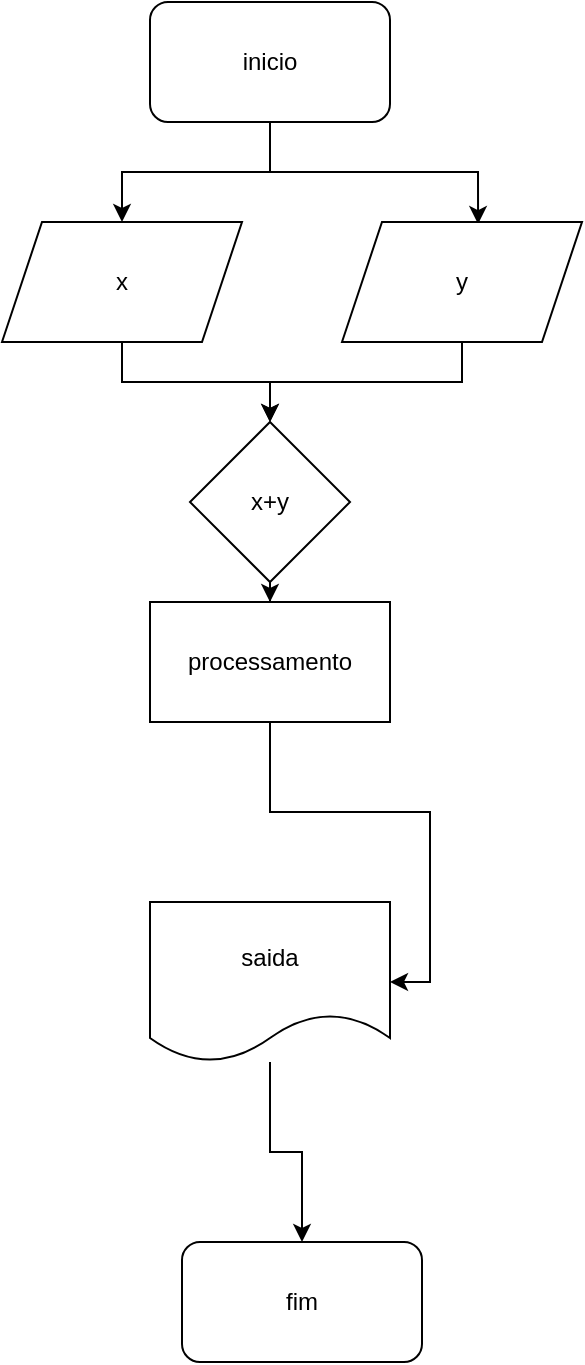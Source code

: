 <mxfile version="17.1.3" type="github"><diagram id="41i6ykr-8fb3hP3-e1fZ" name="Page-1"><mxGraphModel dx="1240" dy="689" grid="1" gridSize="10" guides="1" tooltips="1" connect="1" arrows="1" fold="1" page="1" pageScale="1" pageWidth="827" pageHeight="1169" math="0" shadow="0"><root><mxCell id="0"/><mxCell id="1" parent="0"/><mxCell id="NmY_XiNPB2C1pSM7X4Uj-10" value="" style="edgeStyle=orthogonalEdgeStyle;rounded=0;orthogonalLoop=1;jettySize=auto;html=1;" edge="1" parent="1" source="NmY_XiNPB2C1pSM7X4Uj-1" target="NmY_XiNPB2C1pSM7X4Uj-2"><mxGeometry relative="1" as="geometry"/></mxCell><mxCell id="NmY_XiNPB2C1pSM7X4Uj-21" style="edgeStyle=orthogonalEdgeStyle;rounded=0;orthogonalLoop=1;jettySize=auto;html=1;entryX=0.567;entryY=0.017;entryDx=0;entryDy=0;entryPerimeter=0;" edge="1" parent="1" source="NmY_XiNPB2C1pSM7X4Uj-1" target="NmY_XiNPB2C1pSM7X4Uj-19"><mxGeometry relative="1" as="geometry"/></mxCell><mxCell id="NmY_XiNPB2C1pSM7X4Uj-1" value="inicio" style="rounded=1;whiteSpace=wrap;html=1;" vertex="1" parent="1"><mxGeometry x="354" y="40" width="120" height="60" as="geometry"/></mxCell><mxCell id="NmY_XiNPB2C1pSM7X4Uj-9" value="" style="edgeStyle=orthogonalEdgeStyle;rounded=0;orthogonalLoop=1;jettySize=auto;html=1;" edge="1" parent="1" source="NmY_XiNPB2C1pSM7X4Uj-2" target="NmY_XiNPB2C1pSM7X4Uj-3"><mxGeometry relative="1" as="geometry"/></mxCell><mxCell id="NmY_XiNPB2C1pSM7X4Uj-2" value="x" style="shape=parallelogram;perimeter=parallelogramPerimeter;whiteSpace=wrap;html=1;fixedSize=1;" vertex="1" parent="1"><mxGeometry x="280" y="150" width="120" height="60" as="geometry"/></mxCell><mxCell id="NmY_XiNPB2C1pSM7X4Uj-12" value="" style="edgeStyle=orthogonalEdgeStyle;rounded=0;orthogonalLoop=1;jettySize=auto;html=1;" edge="1" parent="1" source="NmY_XiNPB2C1pSM7X4Uj-3" target="NmY_XiNPB2C1pSM7X4Uj-6"><mxGeometry relative="1" as="geometry"/></mxCell><mxCell id="NmY_XiNPB2C1pSM7X4Uj-3" value="x+y" style="rhombus;whiteSpace=wrap;html=1;" vertex="1" parent="1"><mxGeometry x="374" y="250" width="80" height="80" as="geometry"/></mxCell><mxCell id="NmY_XiNPB2C1pSM7X4Uj-18" style="edgeStyle=orthogonalEdgeStyle;rounded=0;orthogonalLoop=1;jettySize=auto;html=1;entryX=0.5;entryY=0;entryDx=0;entryDy=0;" edge="1" parent="1" source="NmY_XiNPB2C1pSM7X4Uj-5" target="NmY_XiNPB2C1pSM7X4Uj-16"><mxGeometry relative="1" as="geometry"/></mxCell><mxCell id="NmY_XiNPB2C1pSM7X4Uj-5" value="saida" style="shape=document;whiteSpace=wrap;html=1;boundedLbl=1;" vertex="1" parent="1"><mxGeometry x="354" y="490" width="120" height="80" as="geometry"/></mxCell><mxCell id="NmY_XiNPB2C1pSM7X4Uj-14" style="edgeStyle=orthogonalEdgeStyle;rounded=0;orthogonalLoop=1;jettySize=auto;html=1;exitX=0.5;exitY=1;exitDx=0;exitDy=0;entryX=1;entryY=0.5;entryDx=0;entryDy=0;" edge="1" parent="1" source="NmY_XiNPB2C1pSM7X4Uj-6" target="NmY_XiNPB2C1pSM7X4Uj-5"><mxGeometry relative="1" as="geometry"/></mxCell><mxCell id="NmY_XiNPB2C1pSM7X4Uj-6" value="processamento" style="rounded=0;whiteSpace=wrap;html=1;" vertex="1" parent="1"><mxGeometry x="354" y="340" width="120" height="60" as="geometry"/></mxCell><mxCell id="NmY_XiNPB2C1pSM7X4Uj-16" value="fim" style="rounded=1;whiteSpace=wrap;html=1;" vertex="1" parent="1"><mxGeometry x="370" y="660" width="120" height="60" as="geometry"/></mxCell><mxCell id="NmY_XiNPB2C1pSM7X4Uj-22" style="edgeStyle=orthogonalEdgeStyle;rounded=0;orthogonalLoop=1;jettySize=auto;html=1;entryX=0.5;entryY=0;entryDx=0;entryDy=0;" edge="1" parent="1" source="NmY_XiNPB2C1pSM7X4Uj-19" target="NmY_XiNPB2C1pSM7X4Uj-3"><mxGeometry relative="1" as="geometry"/></mxCell><mxCell id="NmY_XiNPB2C1pSM7X4Uj-19" value="y" style="shape=parallelogram;perimeter=parallelogramPerimeter;whiteSpace=wrap;html=1;fixedSize=1;" vertex="1" parent="1"><mxGeometry x="450" y="150" width="120" height="60" as="geometry"/></mxCell></root></mxGraphModel></diagram></mxfile>